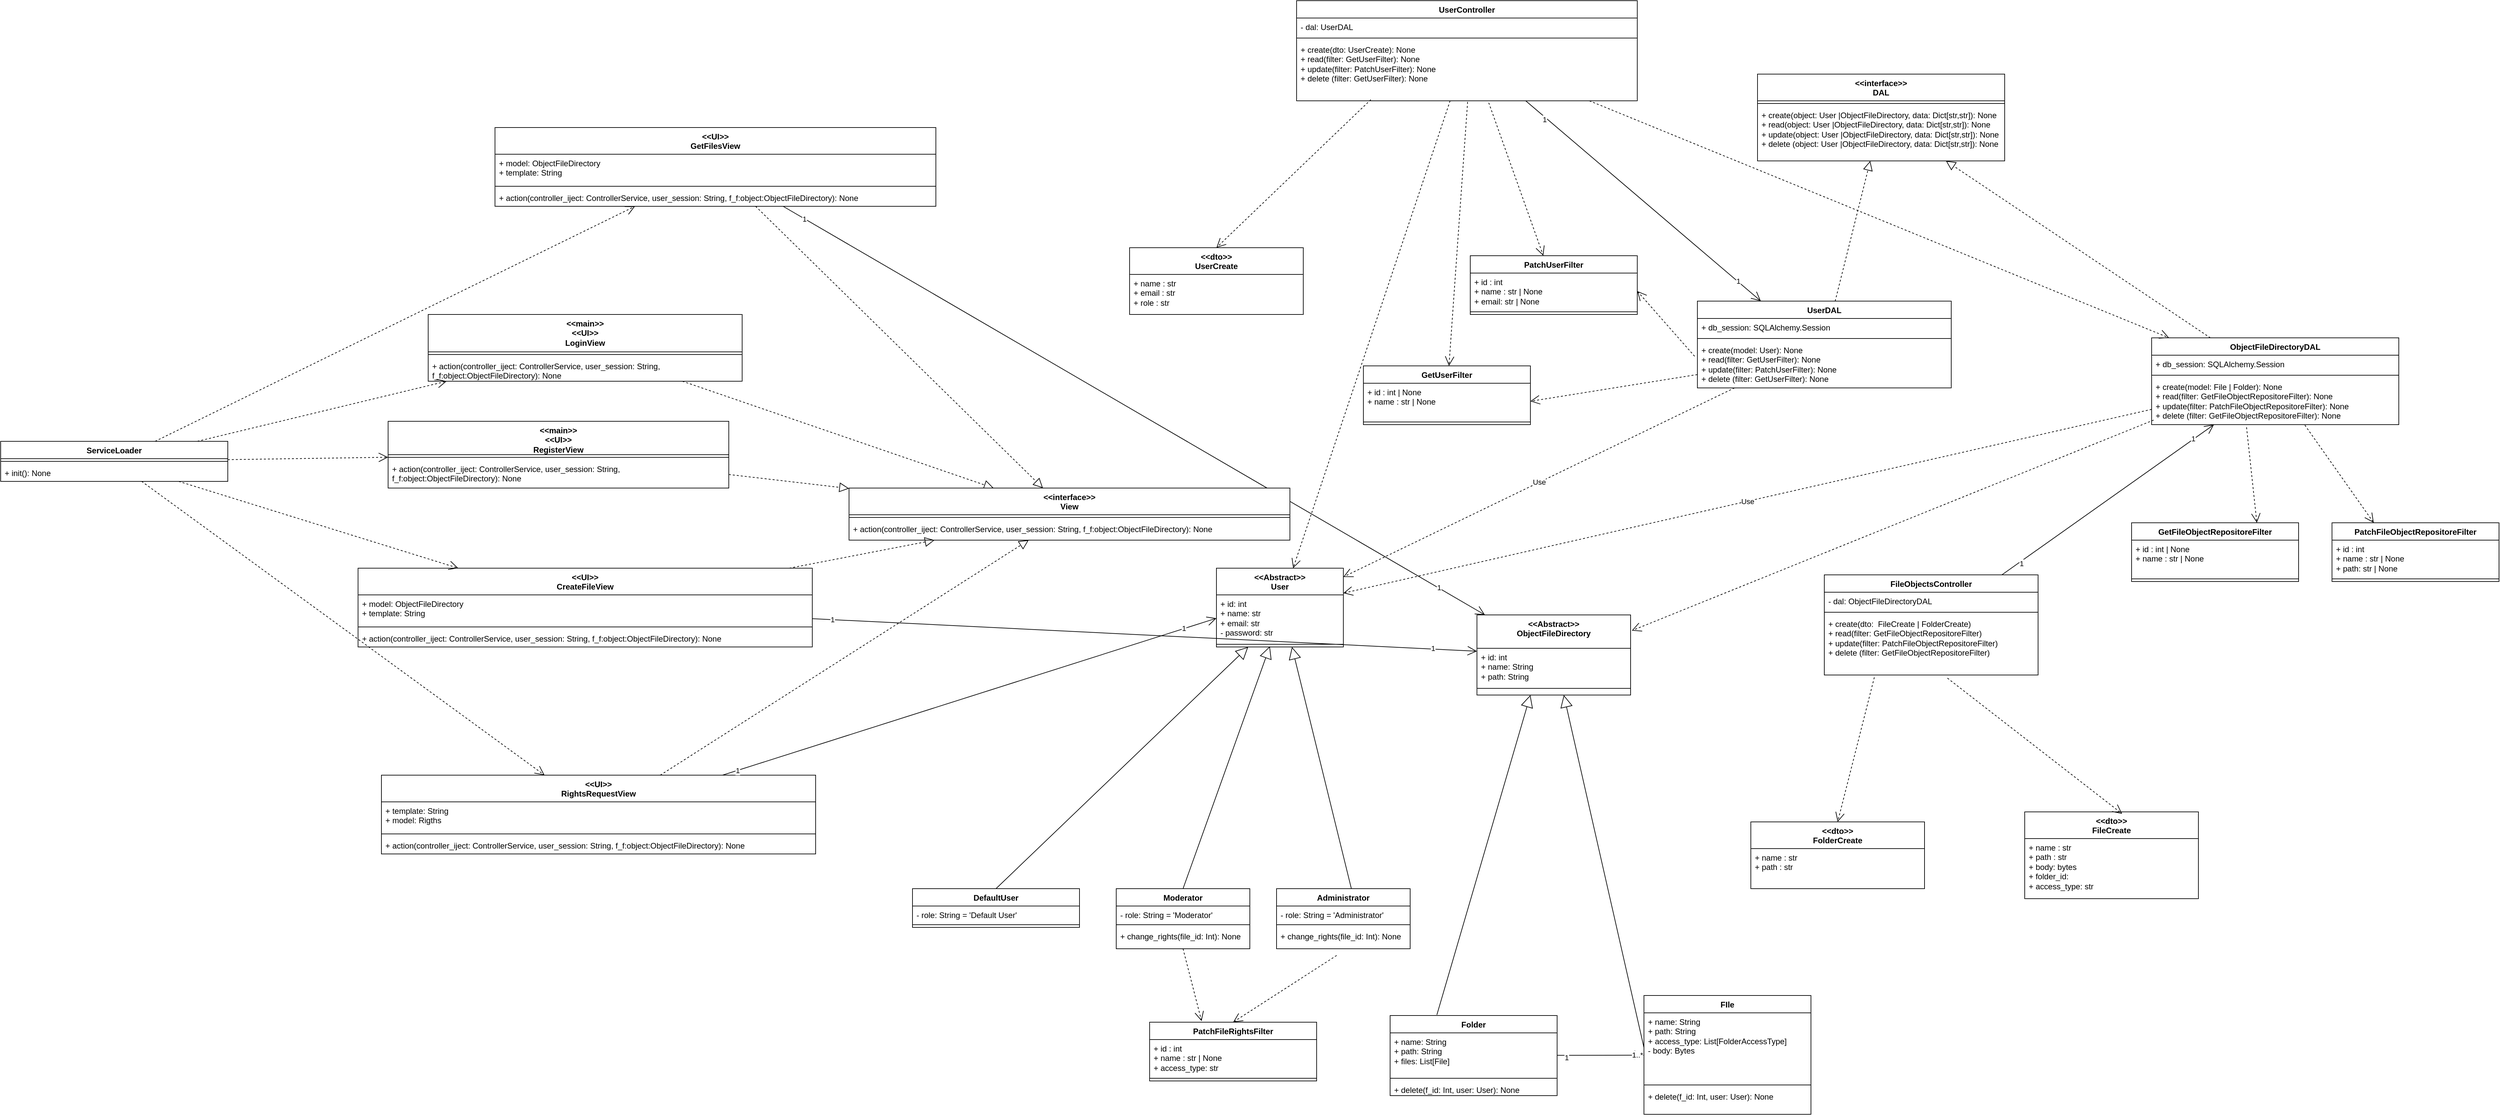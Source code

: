<mxfile version="22.1.11" type="device">
  <diagram id="C5RBs43oDa-KdzZeNtuy" name="Page-1">
    <mxGraphModel dx="6010" dy="3098" grid="1" gridSize="10" guides="1" tooltips="1" connect="1" arrows="1" fold="1" page="0" pageScale="1" pageWidth="827" pageHeight="1169" math="0" shadow="0">
      <root>
        <mxCell id="WIyWlLk6GJQsqaUBKTNV-0" />
        <mxCell id="WIyWlLk6GJQsqaUBKTNV-1" parent="WIyWlLk6GJQsqaUBKTNV-0" />
        <mxCell id="QCKMq63nriDoolszePyY-29" value="Use" style="endArrow=open;endSize=12;dashed=1;html=1;rounded=0;" parent="WIyWlLk6GJQsqaUBKTNV-1" source="QCKMq63nriDoolszePyY-11" target="GHyRVB632pk-IujTCFTO-8" edge="1">
          <mxGeometry width="160" relative="1" as="geometry">
            <mxPoint x="779" y="-450" as="sourcePoint" />
            <mxPoint x="70" y="-124" as="targetPoint" />
          </mxGeometry>
        </mxCell>
        <mxCell id="0BIKZscY-_na4co5bbyC-1" value="DefaultUser" style="swimlane;fontStyle=1;align=center;verticalAlign=top;childLayout=stackLayout;horizontal=1;startSize=26;horizontalStack=0;resizeParent=1;resizeParentMax=0;resizeLast=0;collapsible=1;marginBottom=0;whiteSpace=wrap;html=1;" parent="WIyWlLk6GJQsqaUBKTNV-1" vertex="1">
          <mxGeometry x="-405" y="250" width="250" height="58" as="geometry" />
        </mxCell>
        <mxCell id="0BIKZscY-_na4co5bbyC-2" value="- role: String = &#39;Default User&#39;" style="text;strokeColor=none;fillColor=none;align=left;verticalAlign=top;spacingLeft=4;spacingRight=4;overflow=hidden;rotatable=0;points=[[0,0.5],[1,0.5]];portConstraint=eastwest;whiteSpace=wrap;html=1;" parent="0BIKZscY-_na4co5bbyC-1" vertex="1">
          <mxGeometry y="26" width="250" height="24" as="geometry" />
        </mxCell>
        <mxCell id="0BIKZscY-_na4co5bbyC-3" value="" style="line;strokeWidth=1;fillColor=none;align=left;verticalAlign=middle;spacingTop=-1;spacingLeft=3;spacingRight=3;rotatable=0;labelPosition=right;points=[];portConstraint=eastwest;strokeColor=inherit;" parent="0BIKZscY-_na4co5bbyC-1" vertex="1">
          <mxGeometry y="50" width="250" height="8" as="geometry" />
        </mxCell>
        <mxCell id="0BIKZscY-_na4co5bbyC-13" value="Moderator" style="swimlane;fontStyle=1;align=center;verticalAlign=top;childLayout=stackLayout;horizontal=1;startSize=26;horizontalStack=0;resizeParent=1;resizeParentMax=0;resizeLast=0;collapsible=1;marginBottom=0;whiteSpace=wrap;html=1;" parent="WIyWlLk6GJQsqaUBKTNV-1" vertex="1">
          <mxGeometry x="-100" y="250" width="200" height="90" as="geometry" />
        </mxCell>
        <mxCell id="0BIKZscY-_na4co5bbyC-14" value="- role: String = &#39;Moderator&#39;" style="text;strokeColor=none;fillColor=none;align=left;verticalAlign=top;spacingLeft=4;spacingRight=4;overflow=hidden;rotatable=0;points=[[0,0.5],[1,0.5]];portConstraint=eastwest;whiteSpace=wrap;html=1;" parent="0BIKZscY-_na4co5bbyC-13" vertex="1">
          <mxGeometry y="26" width="200" height="24" as="geometry" />
        </mxCell>
        <mxCell id="0BIKZscY-_na4co5bbyC-15" value="" style="line;strokeWidth=1;fillColor=none;align=left;verticalAlign=middle;spacingTop=-1;spacingLeft=3;spacingRight=3;rotatable=0;labelPosition=right;points=[];portConstraint=eastwest;strokeColor=inherit;" parent="0BIKZscY-_na4co5bbyC-13" vertex="1">
          <mxGeometry y="50" width="200" height="8" as="geometry" />
        </mxCell>
        <mxCell id="0BIKZscY-_na4co5bbyC-16" value="+ change_rights(file_id: Int): None" style="text;strokeColor=none;fillColor=none;align=left;verticalAlign=top;spacingLeft=4;spacingRight=4;overflow=hidden;rotatable=0;points=[[0,0.5],[1,0.5]];portConstraint=eastwest;whiteSpace=wrap;html=1;" parent="0BIKZscY-_na4co5bbyC-13" vertex="1">
          <mxGeometry y="58" width="200" height="32" as="geometry" />
        </mxCell>
        <mxCell id="0BIKZscY-_na4co5bbyC-17" value="Administrator" style="swimlane;fontStyle=1;align=center;verticalAlign=top;childLayout=stackLayout;horizontal=1;startSize=26;horizontalStack=0;resizeParent=1;resizeParentMax=0;resizeLast=0;collapsible=1;marginBottom=0;whiteSpace=wrap;html=1;" parent="WIyWlLk6GJQsqaUBKTNV-1" vertex="1">
          <mxGeometry x="140" y="250" width="200" height="90" as="geometry" />
        </mxCell>
        <mxCell id="0BIKZscY-_na4co5bbyC-18" value="- role: String = &#39;Administrator&#39;" style="text;strokeColor=none;fillColor=none;align=left;verticalAlign=top;spacingLeft=4;spacingRight=4;overflow=hidden;rotatable=0;points=[[0,0.5],[1,0.5]];portConstraint=eastwest;whiteSpace=wrap;html=1;" parent="0BIKZscY-_na4co5bbyC-17" vertex="1">
          <mxGeometry y="26" width="200" height="24" as="geometry" />
        </mxCell>
        <mxCell id="0BIKZscY-_na4co5bbyC-19" value="" style="line;strokeWidth=1;fillColor=none;align=left;verticalAlign=middle;spacingTop=-1;spacingLeft=3;spacingRight=3;rotatable=0;labelPosition=right;points=[];portConstraint=eastwest;strokeColor=inherit;" parent="0BIKZscY-_na4co5bbyC-17" vertex="1">
          <mxGeometry y="50" width="200" height="8" as="geometry" />
        </mxCell>
        <mxCell id="0BIKZscY-_na4co5bbyC-20" value="+ change_rights(file_id: Int): None" style="text;strokeColor=none;fillColor=none;align=left;verticalAlign=top;spacingLeft=4;spacingRight=4;overflow=hidden;rotatable=0;points=[[0,0.5],[1,0.5]];portConstraint=eastwest;whiteSpace=wrap;html=1;" parent="0BIKZscY-_na4co5bbyC-17" vertex="1">
          <mxGeometry y="58" width="200" height="32" as="geometry" />
        </mxCell>
        <mxCell id="0BIKZscY-_na4co5bbyC-33" value="&amp;lt;&amp;lt;Abstract&amp;gt;&amp;gt;&lt;br&gt;ObjectFileDirectory" style="swimlane;fontStyle=1;align=center;verticalAlign=top;childLayout=stackLayout;horizontal=1;startSize=50;horizontalStack=0;resizeParent=1;resizeParentMax=0;resizeLast=0;collapsible=1;marginBottom=0;whiteSpace=wrap;html=1;" parent="WIyWlLk6GJQsqaUBKTNV-1" vertex="1">
          <mxGeometry x="440" y="-160" width="230" height="120" as="geometry" />
        </mxCell>
        <mxCell id="0BIKZscY-_na4co5bbyC-34" value="+ id: int&lt;br&gt;+ name: String&lt;br&gt;+ path: String" style="text;strokeColor=none;fillColor=none;align=left;verticalAlign=top;spacingLeft=4;spacingRight=4;overflow=hidden;rotatable=0;points=[[0,0.5],[1,0.5]];portConstraint=eastwest;whiteSpace=wrap;html=1;" parent="0BIKZscY-_na4co5bbyC-33" vertex="1">
          <mxGeometry y="50" width="230" height="50" as="geometry" />
        </mxCell>
        <mxCell id="0BIKZscY-_na4co5bbyC-35" value="" style="line;strokeWidth=1;fillColor=none;align=left;verticalAlign=middle;spacingTop=-1;spacingLeft=3;spacingRight=3;rotatable=0;labelPosition=right;points=[];portConstraint=eastwest;strokeColor=inherit;" parent="0BIKZscY-_na4co5bbyC-33" vertex="1">
          <mxGeometry y="100" width="230" height="20" as="geometry" />
        </mxCell>
        <mxCell id="0BIKZscY-_na4co5bbyC-41" value="FIle" style="swimlane;fontStyle=1;align=center;verticalAlign=top;childLayout=stackLayout;horizontal=1;startSize=26;horizontalStack=0;resizeParent=1;resizeParentMax=0;resizeLast=0;collapsible=1;marginBottom=0;whiteSpace=wrap;html=1;" parent="WIyWlLk6GJQsqaUBKTNV-1" vertex="1">
          <mxGeometry x="690" y="410" width="250" height="178" as="geometry" />
        </mxCell>
        <mxCell id="0BIKZscY-_na4co5bbyC-42" value="+ name: String&lt;br style=&quot;border-color: var(--border-color);&quot;&gt;+ path: String&lt;br&gt;+ access_type: List[FolderAccessType]&lt;br&gt;- body: Bytes" style="text;strokeColor=none;fillColor=none;align=left;verticalAlign=top;spacingLeft=4;spacingRight=4;overflow=hidden;rotatable=0;points=[[0,0.5],[1,0.5]];portConstraint=eastwest;whiteSpace=wrap;html=1;" parent="0BIKZscY-_na4co5bbyC-41" vertex="1">
          <mxGeometry y="26" width="250" height="104" as="geometry" />
        </mxCell>
        <mxCell id="0BIKZscY-_na4co5bbyC-43" value="" style="line;strokeWidth=1;fillColor=none;align=left;verticalAlign=middle;spacingTop=-1;spacingLeft=3;spacingRight=3;rotatable=0;labelPosition=right;points=[];portConstraint=eastwest;strokeColor=inherit;" parent="0BIKZscY-_na4co5bbyC-41" vertex="1">
          <mxGeometry y="130" width="250" height="8" as="geometry" />
        </mxCell>
        <mxCell id="0BIKZscY-_na4co5bbyC-44" value="+ delete(f_id: Int, user: User): None" style="text;strokeColor=none;fillColor=none;align=left;verticalAlign=top;spacingLeft=4;spacingRight=4;overflow=hidden;rotatable=0;points=[[0,0.5],[1,0.5]];portConstraint=eastwest;whiteSpace=wrap;html=1;" parent="0BIKZscY-_na4co5bbyC-41" vertex="1">
          <mxGeometry y="138" width="250" height="40" as="geometry" />
        </mxCell>
        <mxCell id="0BIKZscY-_na4co5bbyC-45" value="Folder" style="swimlane;fontStyle=1;align=center;verticalAlign=top;childLayout=stackLayout;horizontal=1;startSize=26;horizontalStack=0;resizeParent=1;resizeParentMax=0;resizeLast=0;collapsible=1;marginBottom=0;whiteSpace=wrap;html=1;" parent="WIyWlLk6GJQsqaUBKTNV-1" vertex="1">
          <mxGeometry x="310" y="440" width="250" height="120" as="geometry" />
        </mxCell>
        <mxCell id="0BIKZscY-_na4co5bbyC-46" value="+ name: String&lt;br style=&quot;border-color: var(--border-color);&quot;&gt;+ path: String&lt;br&gt;+ files: List[File]" style="text;strokeColor=none;fillColor=none;align=left;verticalAlign=top;spacingLeft=4;spacingRight=4;overflow=hidden;rotatable=0;points=[[0,0.5],[1,0.5]];portConstraint=eastwest;whiteSpace=wrap;html=1;" parent="0BIKZscY-_na4co5bbyC-45" vertex="1">
          <mxGeometry y="26" width="250" height="64" as="geometry" />
        </mxCell>
        <mxCell id="0BIKZscY-_na4co5bbyC-47" value="" style="line;strokeWidth=1;fillColor=none;align=left;verticalAlign=middle;spacingTop=-1;spacingLeft=3;spacingRight=3;rotatable=0;labelPosition=right;points=[];portConstraint=eastwest;strokeColor=inherit;" parent="0BIKZscY-_na4co5bbyC-45" vertex="1">
          <mxGeometry y="90" width="250" height="8" as="geometry" />
        </mxCell>
        <mxCell id="0BIKZscY-_na4co5bbyC-48" value="+ delete(f_id: Int, user: User): None" style="text;strokeColor=none;fillColor=none;align=left;verticalAlign=top;spacingLeft=4;spacingRight=4;overflow=hidden;rotatable=0;points=[[0,0.5],[1,0.5]];portConstraint=eastwest;whiteSpace=wrap;html=1;" parent="0BIKZscY-_na4co5bbyC-45" vertex="1">
          <mxGeometry y="98" width="250" height="22" as="geometry" />
        </mxCell>
        <mxCell id="GHyRVB632pk-IujTCFTO-8" value="&amp;lt;&amp;lt;Abstract&amp;gt;&amp;gt;&lt;br&gt;User" style="swimlane;fontStyle=1;align=center;verticalAlign=top;childLayout=stackLayout;horizontal=1;startSize=40;horizontalStack=0;resizeParent=1;resizeParentMax=0;resizeLast=0;collapsible=1;marginBottom=0;whiteSpace=wrap;html=1;" parent="WIyWlLk6GJQsqaUBKTNV-1" vertex="1">
          <mxGeometry x="50" y="-230" width="190" height="118" as="geometry" />
        </mxCell>
        <mxCell id="GHyRVB632pk-IujTCFTO-9" value="+ id: int&lt;br&gt;+ name: str&lt;br&gt;+ email: str&lt;br&gt;- password: str" style="text;strokeColor=none;fillColor=none;align=left;verticalAlign=top;spacingLeft=4;spacingRight=4;overflow=hidden;rotatable=0;points=[[0,0.5],[1,0.5]];portConstraint=eastwest;whiteSpace=wrap;html=1;" parent="GHyRVB632pk-IujTCFTO-8" vertex="1">
          <mxGeometry y="40" width="190" height="70" as="geometry" />
        </mxCell>
        <mxCell id="GHyRVB632pk-IujTCFTO-10" value="" style="line;strokeWidth=1;fillColor=none;align=left;verticalAlign=middle;spacingTop=-1;spacingLeft=3;spacingRight=3;rotatable=0;labelPosition=right;points=[];portConstraint=eastwest;strokeColor=inherit;" parent="GHyRVB632pk-IujTCFTO-8" vertex="1">
          <mxGeometry y="110" width="190" height="8" as="geometry" />
        </mxCell>
        <mxCell id="GHyRVB632pk-IujTCFTO-34" value="" style="endArrow=open;endFill=1;endSize=12;html=1;rounded=0;" parent="WIyWlLk6GJQsqaUBKTNV-1" source="0BIKZscY-_na4co5bbyC-45" target="0BIKZscY-_na4co5bbyC-41" edge="1">
          <mxGeometry width="160" relative="1" as="geometry">
            <mxPoint x="542" y="445" as="sourcePoint" />
            <mxPoint x="652" y="26" as="targetPoint" />
          </mxGeometry>
        </mxCell>
        <mxCell id="zGZ5IysMVzBt_zQlDPzs-7" value="1" style="edgeLabel;html=1;align=center;verticalAlign=middle;resizable=0;points=[];" parent="GHyRVB632pk-IujTCFTO-34" vertex="1" connectable="0">
          <mxGeometry x="-0.79" y="-3" relative="1" as="geometry">
            <mxPoint as="offset" />
          </mxGeometry>
        </mxCell>
        <mxCell id="zGZ5IysMVzBt_zQlDPzs-8" value="1..*" style="edgeLabel;html=1;align=center;verticalAlign=middle;resizable=0;points=[];" parent="GHyRVB632pk-IujTCFTO-34" vertex="1" connectable="0">
          <mxGeometry x="0.848" y="1" relative="1" as="geometry">
            <mxPoint as="offset" />
          </mxGeometry>
        </mxCell>
        <mxCell id="zGZ5IysMVzBt_zQlDPzs-32" value="UserController" style="swimlane;fontStyle=1;align=center;verticalAlign=top;childLayout=stackLayout;horizontal=1;startSize=26;horizontalStack=0;resizeParent=1;resizeParentMax=0;resizeLast=0;collapsible=1;marginBottom=0;whiteSpace=wrap;html=1;" parent="WIyWlLk6GJQsqaUBKTNV-1" vertex="1">
          <mxGeometry x="170" y="-1080" width="510" height="150" as="geometry" />
        </mxCell>
        <mxCell id="zGZ5IysMVzBt_zQlDPzs-33" value="- dal: UserDAL" style="text;strokeColor=none;fillColor=none;align=left;verticalAlign=top;spacingLeft=4;spacingRight=4;overflow=hidden;rotatable=0;points=[[0,0.5],[1,0.5]];portConstraint=eastwest;whiteSpace=wrap;html=1;" parent="zGZ5IysMVzBt_zQlDPzs-32" vertex="1">
          <mxGeometry y="26" width="510" height="26" as="geometry" />
        </mxCell>
        <mxCell id="zGZ5IysMVzBt_zQlDPzs-34" value="" style="line;strokeWidth=1;fillColor=none;align=left;verticalAlign=middle;spacingTop=-1;spacingLeft=3;spacingRight=3;rotatable=0;labelPosition=right;points=[];portConstraint=eastwest;strokeColor=inherit;" parent="zGZ5IysMVzBt_zQlDPzs-32" vertex="1">
          <mxGeometry y="52" width="510" height="8" as="geometry" />
        </mxCell>
        <mxCell id="zGZ5IysMVzBt_zQlDPzs-35" value="+ create(dto: UserCreate): None&lt;br style=&quot;border-color: var(--border-color);&quot;&gt;+ read(filter: GetUserFilter): None&lt;br style=&quot;border-color: var(--border-color);&quot;&gt;+ update(filter: PatchUserFilter): None&lt;br style=&quot;border-color: var(--border-color);&quot;&gt;+ delete (filter: GetUserFilter): None" style="text;strokeColor=none;fillColor=none;align=left;verticalAlign=top;spacingLeft=4;spacingRight=4;overflow=hidden;rotatable=0;points=[[0,0.5],[1,0.5]];portConstraint=eastwest;whiteSpace=wrap;html=1;" parent="zGZ5IysMVzBt_zQlDPzs-32" vertex="1">
          <mxGeometry y="60" width="510" height="90" as="geometry" />
        </mxCell>
        <mxCell id="zGZ5IysMVzBt_zQlDPzs-47" value="" style="endArrow=open;endSize=12;dashed=1;html=1;rounded=0;" parent="WIyWlLk6GJQsqaUBKTNV-1" source="zGZ5IysMVzBt_zQlDPzs-32" target="GHyRVB632pk-IujTCFTO-8" edge="1">
          <mxGeometry width="160" relative="1" as="geometry">
            <mxPoint x="51" y="-262" as="sourcePoint" />
            <mxPoint x="560" y="-95" as="targetPoint" />
          </mxGeometry>
        </mxCell>
        <mxCell id="QCKMq63nriDoolszePyY-3" value="&amp;lt;&amp;lt;interface&amp;gt;&amp;gt;&lt;br&gt;DAL" style="swimlane;fontStyle=1;align=center;verticalAlign=top;childLayout=stackLayout;horizontal=1;startSize=40;horizontalStack=0;resizeParent=1;resizeParentMax=0;resizeLast=0;collapsible=1;marginBottom=0;whiteSpace=wrap;html=1;" parent="WIyWlLk6GJQsqaUBKTNV-1" vertex="1">
          <mxGeometry x="860" y="-970" width="370" height="130" as="geometry" />
        </mxCell>
        <mxCell id="QCKMq63nriDoolszePyY-5" value="" style="line;strokeWidth=1;fillColor=none;align=left;verticalAlign=middle;spacingTop=-1;spacingLeft=3;spacingRight=3;rotatable=0;labelPosition=right;points=[];portConstraint=eastwest;strokeColor=inherit;" parent="QCKMq63nriDoolszePyY-3" vertex="1">
          <mxGeometry y="40" width="370" height="8" as="geometry" />
        </mxCell>
        <mxCell id="QCKMq63nriDoolszePyY-6" value="+ create(object: User |ObjectFileDirectory, data: Dict[str,str]): None&lt;br style=&quot;border-color: var(--border-color);&quot;&gt;+ read(object: User |ObjectFileDirectory, data: Dict[str,str]): None&lt;br style=&quot;border-color: var(--border-color);&quot;&gt;+ update(object: User |ObjectFileDirectory, data: Dict[str,str]): None&lt;br style=&quot;border-color: var(--border-color);&quot;&gt;+ delete (object: User |ObjectFileDirectory, data: Dict[str,str]): None" style="text;strokeColor=none;fillColor=none;align=left;verticalAlign=top;spacingLeft=4;spacingRight=4;overflow=hidden;rotatable=0;points=[[0,0.5],[1,0.5]];portConstraint=eastwest;whiteSpace=wrap;html=1;" parent="QCKMq63nriDoolszePyY-3" vertex="1">
          <mxGeometry y="48" width="370" height="82" as="geometry" />
        </mxCell>
        <mxCell id="QCKMq63nriDoolszePyY-7" value="UserDAL" style="swimlane;fontStyle=1;align=center;verticalAlign=top;childLayout=stackLayout;horizontal=1;startSize=26;horizontalStack=0;resizeParent=1;resizeParentMax=0;resizeLast=0;collapsible=1;marginBottom=0;whiteSpace=wrap;html=1;" parent="WIyWlLk6GJQsqaUBKTNV-1" vertex="1">
          <mxGeometry x="770" y="-630" width="380" height="130" as="geometry" />
        </mxCell>
        <mxCell id="QCKMq63nriDoolszePyY-8" value="+ db_session: SQLAlchemy.Session&amp;nbsp;" style="text;strokeColor=none;fillColor=none;align=left;verticalAlign=top;spacingLeft=4;spacingRight=4;overflow=hidden;rotatable=0;points=[[0,0.5],[1,0.5]];portConstraint=eastwest;whiteSpace=wrap;html=1;" parent="QCKMq63nriDoolszePyY-7" vertex="1">
          <mxGeometry y="26" width="380" height="26" as="geometry" />
        </mxCell>
        <mxCell id="QCKMq63nriDoolszePyY-9" value="" style="line;strokeWidth=1;fillColor=none;align=left;verticalAlign=middle;spacingTop=-1;spacingLeft=3;spacingRight=3;rotatable=0;labelPosition=right;points=[];portConstraint=eastwest;strokeColor=inherit;" parent="QCKMq63nriDoolszePyY-7" vertex="1">
          <mxGeometry y="52" width="380" height="8" as="geometry" />
        </mxCell>
        <mxCell id="QCKMq63nriDoolszePyY-10" value="+ create(model: User): None&lt;br style=&quot;border-color: var(--border-color);&quot;&gt;+ read(filter: GetUserFilter): None&lt;br style=&quot;border-color: var(--border-color);&quot;&gt;+ update(filter: PatchUserFilter): None&lt;br style=&quot;border-color: var(--border-color);&quot;&gt;+ delete (filter: GetUserFilter): None" style="text;strokeColor=none;fillColor=none;align=left;verticalAlign=top;spacingLeft=4;spacingRight=4;overflow=hidden;rotatable=0;points=[[0,0.5],[1,0.5]];portConstraint=eastwest;whiteSpace=wrap;html=1;" parent="QCKMq63nriDoolszePyY-7" vertex="1">
          <mxGeometry y="60" width="380" height="70" as="geometry" />
        </mxCell>
        <mxCell id="QCKMq63nriDoolszePyY-11" value="ObjectFileDirectoryDAL" style="swimlane;fontStyle=1;align=center;verticalAlign=top;childLayout=stackLayout;horizontal=1;startSize=26;horizontalStack=0;resizeParent=1;resizeParentMax=0;resizeLast=0;collapsible=1;marginBottom=0;whiteSpace=wrap;html=1;" parent="WIyWlLk6GJQsqaUBKTNV-1" vertex="1">
          <mxGeometry x="1450" y="-575" width="370" height="130" as="geometry" />
        </mxCell>
        <mxCell id="QCKMq63nriDoolszePyY-12" value="+ db_session: SQLAlchemy.Session&amp;nbsp;" style="text;strokeColor=none;fillColor=none;align=left;verticalAlign=top;spacingLeft=4;spacingRight=4;overflow=hidden;rotatable=0;points=[[0,0.5],[1,0.5]];portConstraint=eastwest;whiteSpace=wrap;html=1;" parent="QCKMq63nriDoolszePyY-11" vertex="1">
          <mxGeometry y="26" width="370" height="26" as="geometry" />
        </mxCell>
        <mxCell id="QCKMq63nriDoolszePyY-13" value="" style="line;strokeWidth=1;fillColor=none;align=left;verticalAlign=middle;spacingTop=-1;spacingLeft=3;spacingRight=3;rotatable=0;labelPosition=right;points=[];portConstraint=eastwest;strokeColor=inherit;" parent="QCKMq63nriDoolszePyY-11" vertex="1">
          <mxGeometry y="52" width="370" height="8" as="geometry" />
        </mxCell>
        <mxCell id="QCKMq63nriDoolszePyY-14" value="+ create(model: File | Folder): None&lt;br style=&quot;border-color: var(--border-color);&quot;&gt;+ read(filter: GetFileObjectRepositoreFilter): None&lt;br style=&quot;border-color: var(--border-color);&quot;&gt;+ update(filter: PatchFileObjectRepositoreFilter): None&lt;br style=&quot;border-color: var(--border-color);&quot;&gt;+ delete (filter: GetFileObjectRepositoreFilter): None" style="text;strokeColor=none;fillColor=none;align=left;verticalAlign=top;spacingLeft=4;spacingRight=4;overflow=hidden;rotatable=0;points=[[0,0.5],[1,0.5]];portConstraint=eastwest;whiteSpace=wrap;html=1;" parent="QCKMq63nriDoolszePyY-11" vertex="1">
          <mxGeometry y="60" width="370" height="70" as="geometry" />
        </mxCell>
        <mxCell id="QCKMq63nriDoolszePyY-15" value="" style="endArrow=block;dashed=1;endFill=0;endSize=12;html=1;rounded=0;" parent="WIyWlLk6GJQsqaUBKTNV-1" source="QCKMq63nriDoolszePyY-7" target="QCKMq63nriDoolszePyY-3" edge="1">
          <mxGeometry width="160" relative="1" as="geometry">
            <mxPoint x="770" y="-510" as="sourcePoint" />
            <mxPoint x="930" y="-510" as="targetPoint" />
          </mxGeometry>
        </mxCell>
        <mxCell id="QCKMq63nriDoolszePyY-16" value="" style="endArrow=block;dashed=1;endFill=0;endSize=12;html=1;rounded=0;" parent="WIyWlLk6GJQsqaUBKTNV-1" source="QCKMq63nriDoolszePyY-11" target="QCKMq63nriDoolszePyY-3" edge="1">
          <mxGeometry width="160" relative="1" as="geometry">
            <mxPoint x="898" y="-680" as="sourcePoint" />
            <mxPoint x="1007" y="-830" as="targetPoint" />
          </mxGeometry>
        </mxCell>
        <mxCell id="QCKMq63nriDoolszePyY-17" value="" style="endArrow=open;endFill=1;endSize=12;html=1;rounded=0;entryX=0.25;entryY=0;entryDx=0;entryDy=0;" parent="WIyWlLk6GJQsqaUBKTNV-1" source="zGZ5IysMVzBt_zQlDPzs-32" target="QCKMq63nriDoolszePyY-7" edge="1">
          <mxGeometry width="160" relative="1" as="geometry">
            <mxPoint x="70" y="-29" as="sourcePoint" />
            <mxPoint x="603" y="260" as="targetPoint" />
          </mxGeometry>
        </mxCell>
        <mxCell id="QCKMq63nriDoolszePyY-18" value="1" style="edgeLabel;html=1;align=center;verticalAlign=middle;resizable=0;points=[];" parent="QCKMq63nriDoolszePyY-17" vertex="1" connectable="0">
          <mxGeometry x="-0.829" y="-3" relative="1" as="geometry">
            <mxPoint as="offset" />
          </mxGeometry>
        </mxCell>
        <mxCell id="QCKMq63nriDoolszePyY-19" value="1" style="edgeLabel;html=1;align=center;verticalAlign=middle;resizable=0;points=[];" parent="QCKMq63nriDoolszePyY-17" vertex="1" connectable="0">
          <mxGeometry x="0.803" y="1" relative="1" as="geometry">
            <mxPoint as="offset" />
          </mxGeometry>
        </mxCell>
        <mxCell id="QCKMq63nriDoolszePyY-24" value="" style="endArrow=open;endFill=1;endSize=12;html=1;rounded=0;" parent="WIyWlLk6GJQsqaUBKTNV-1" source="QCKMq63nriDoolszePyY-20" target="QCKMq63nriDoolszePyY-11" edge="1">
          <mxGeometry width="160" relative="1" as="geometry">
            <mxPoint x="497" y="-401" as="sourcePoint" />
            <mxPoint x="743" y="-550" as="targetPoint" />
          </mxGeometry>
        </mxCell>
        <mxCell id="QCKMq63nriDoolszePyY-25" value="1" style="edgeLabel;html=1;align=center;verticalAlign=middle;resizable=0;points=[];" parent="QCKMq63nriDoolszePyY-24" vertex="1" connectable="0">
          <mxGeometry x="-0.829" y="-3" relative="1" as="geometry">
            <mxPoint as="offset" />
          </mxGeometry>
        </mxCell>
        <mxCell id="QCKMq63nriDoolszePyY-26" value="1" style="edgeLabel;html=1;align=center;verticalAlign=middle;resizable=0;points=[];" parent="QCKMq63nriDoolszePyY-24" vertex="1" connectable="0">
          <mxGeometry x="0.803" y="1" relative="1" as="geometry">
            <mxPoint as="offset" />
          </mxGeometry>
        </mxCell>
        <mxCell id="QCKMq63nriDoolszePyY-28" value="Use" style="endArrow=open;endSize=12;dashed=1;html=1;rounded=0;" parent="WIyWlLk6GJQsqaUBKTNV-1" source="QCKMq63nriDoolszePyY-7" target="GHyRVB632pk-IujTCFTO-8" edge="1">
          <mxGeometry width="160" relative="1" as="geometry">
            <mxPoint x="49" y="-440" as="sourcePoint" />
            <mxPoint x="308" y="-526" as="targetPoint" />
          </mxGeometry>
        </mxCell>
        <mxCell id="QCKMq63nriDoolszePyY-20" value="FileObjectsController" style="swimlane;fontStyle=1;align=center;verticalAlign=top;childLayout=stackLayout;horizontal=1;startSize=26;horizontalStack=0;resizeParent=1;resizeParentMax=0;resizeLast=0;collapsible=1;marginBottom=0;whiteSpace=wrap;html=1;" parent="WIyWlLk6GJQsqaUBKTNV-1" vertex="1">
          <mxGeometry x="960" y="-220" width="320" height="150" as="geometry" />
        </mxCell>
        <mxCell id="QCKMq63nriDoolszePyY-21" value="- dal:&amp;nbsp;ObjectFileDirectoryDAL" style="text;strokeColor=none;fillColor=none;align=left;verticalAlign=top;spacingLeft=4;spacingRight=4;overflow=hidden;rotatable=0;points=[[0,0.5],[1,0.5]];portConstraint=eastwest;whiteSpace=wrap;html=1;" parent="QCKMq63nriDoolszePyY-20" vertex="1">
          <mxGeometry y="26" width="320" height="26" as="geometry" />
        </mxCell>
        <mxCell id="QCKMq63nriDoolszePyY-22" value="" style="line;strokeWidth=1;fillColor=none;align=left;verticalAlign=middle;spacingTop=-1;spacingLeft=3;spacingRight=3;rotatable=0;labelPosition=right;points=[];portConstraint=eastwest;strokeColor=inherit;" parent="QCKMq63nriDoolszePyY-20" vertex="1">
          <mxGeometry y="52" width="320" height="8" as="geometry" />
        </mxCell>
        <mxCell id="QCKMq63nriDoolszePyY-23" value="+ create(dto:&amp;nbsp; FileCreate | FolderCreate)&lt;br style=&quot;border-color: var(--border-color);&quot;&gt;+ read(filter: GetFileObjectRepositoreFilter)&lt;br style=&quot;border-color: var(--border-color);&quot;&gt;+ update(filter: PatchFileObjectRepositoreFilter)&lt;br style=&quot;border-color: var(--border-color);&quot;&gt;+ delete (filter: GetFileObjectRepositoreFilter)" style="text;strokeColor=none;fillColor=none;align=left;verticalAlign=top;spacingLeft=4;spacingRight=4;overflow=hidden;rotatable=0;points=[[0,0.5],[1,0.5]];portConstraint=eastwest;whiteSpace=wrap;html=1;" parent="QCKMq63nriDoolszePyY-20" vertex="1">
          <mxGeometry y="60" width="320" height="90" as="geometry" />
        </mxCell>
        <mxCell id="QCKMq63nriDoolszePyY-34" value="&amp;lt;&amp;lt;main&amp;gt;&amp;gt;&lt;br&gt;&amp;lt;&amp;lt;UI&amp;gt;&amp;gt;&lt;br&gt;LoginView" style="swimlane;fontStyle=1;align=center;verticalAlign=top;childLayout=stackLayout;horizontal=1;startSize=56;horizontalStack=0;resizeParent=1;resizeParentMax=0;resizeLast=0;collapsible=1;marginBottom=0;whiteSpace=wrap;html=1;" parent="WIyWlLk6GJQsqaUBKTNV-1" vertex="1">
          <mxGeometry x="-1130" y="-610" width="470" height="100" as="geometry" />
        </mxCell>
        <mxCell id="QCKMq63nriDoolszePyY-36" value="" style="line;strokeWidth=1;fillColor=none;align=left;verticalAlign=middle;spacingTop=-1;spacingLeft=3;spacingRight=3;rotatable=0;labelPosition=right;points=[];portConstraint=eastwest;strokeColor=inherit;" parent="QCKMq63nriDoolszePyY-34" vertex="1">
          <mxGeometry y="56" width="470" height="8" as="geometry" />
        </mxCell>
        <mxCell id="QCKMq63nriDoolszePyY-37" value="+ action(controller_iject: ControllerService, user_session: String, f_f:object:ObjectFileDirectory): None" style="text;strokeColor=none;fillColor=none;align=left;verticalAlign=top;spacingLeft=4;spacingRight=4;overflow=hidden;rotatable=0;points=[[0,0.5],[1,0.5]];portConstraint=eastwest;whiteSpace=wrap;html=1;" parent="QCKMq63nriDoolszePyY-34" vertex="1">
          <mxGeometry y="64" width="470" height="36" as="geometry" />
        </mxCell>
        <mxCell id="QLrlMrmF7mhXjP5vx9qJ-6" value="&amp;lt;&amp;lt;UI&amp;gt;&amp;gt;&lt;br&gt;CreateFileView" style="swimlane;fontStyle=1;align=center;verticalAlign=top;childLayout=stackLayout;horizontal=1;startSize=40;horizontalStack=0;resizeParent=1;resizeParentMax=0;resizeLast=0;collapsible=1;marginBottom=0;whiteSpace=wrap;html=1;" parent="WIyWlLk6GJQsqaUBKTNV-1" vertex="1">
          <mxGeometry x="-1235" y="-230" width="680" height="118" as="geometry" />
        </mxCell>
        <mxCell id="QLrlMrmF7mhXjP5vx9qJ-7" value="+ model: ObjectFileDirectory&lt;br&gt;+ template: String" style="text;strokeColor=none;fillColor=none;align=left;verticalAlign=top;spacingLeft=4;spacingRight=4;overflow=hidden;rotatable=0;points=[[0,0.5],[1,0.5]];portConstraint=eastwest;whiteSpace=wrap;html=1;" parent="QLrlMrmF7mhXjP5vx9qJ-6" vertex="1">
          <mxGeometry y="40" width="680" height="44" as="geometry" />
        </mxCell>
        <mxCell id="QLrlMrmF7mhXjP5vx9qJ-8" value="" style="line;strokeWidth=1;fillColor=none;align=left;verticalAlign=middle;spacingTop=-1;spacingLeft=3;spacingRight=3;rotatable=0;labelPosition=right;points=[];portConstraint=eastwest;strokeColor=inherit;" parent="QLrlMrmF7mhXjP5vx9qJ-6" vertex="1">
          <mxGeometry y="84" width="680" height="8" as="geometry" />
        </mxCell>
        <mxCell id="QLrlMrmF7mhXjP5vx9qJ-9" value="+ action(controller_iject: ControllerService, user_session: String, f_f:object:ObjectFileDirectory): None" style="text;strokeColor=none;fillColor=none;align=left;verticalAlign=top;spacingLeft=4;spacingRight=4;overflow=hidden;rotatable=0;points=[[0,0.5],[1,0.5]];portConstraint=eastwest;whiteSpace=wrap;html=1;" parent="QLrlMrmF7mhXjP5vx9qJ-6" vertex="1">
          <mxGeometry y="92" width="680" height="26" as="geometry" />
        </mxCell>
        <mxCell id="QLrlMrmF7mhXjP5vx9qJ-10" value="&amp;lt;&amp;lt;UI&amp;gt;&amp;gt;&lt;br&gt;RightsRequestView" style="swimlane;fontStyle=1;align=center;verticalAlign=top;childLayout=stackLayout;horizontal=1;startSize=40;horizontalStack=0;resizeParent=1;resizeParentMax=0;resizeLast=0;collapsible=1;marginBottom=0;whiteSpace=wrap;html=1;" parent="WIyWlLk6GJQsqaUBKTNV-1" vertex="1">
          <mxGeometry x="-1200" y="80" width="650" height="118" as="geometry" />
        </mxCell>
        <mxCell id="QLrlMrmF7mhXjP5vx9qJ-11" value="+ template: String&lt;br&gt;+ model: Rigths" style="text;strokeColor=none;fillColor=none;align=left;verticalAlign=top;spacingLeft=4;spacingRight=4;overflow=hidden;rotatable=0;points=[[0,0.5],[1,0.5]];portConstraint=eastwest;whiteSpace=wrap;html=1;" parent="QLrlMrmF7mhXjP5vx9qJ-10" vertex="1">
          <mxGeometry y="40" width="650" height="44" as="geometry" />
        </mxCell>
        <mxCell id="QLrlMrmF7mhXjP5vx9qJ-12" value="" style="line;strokeWidth=1;fillColor=none;align=left;verticalAlign=middle;spacingTop=-1;spacingLeft=3;spacingRight=3;rotatable=0;labelPosition=right;points=[];portConstraint=eastwest;strokeColor=inherit;" parent="QLrlMrmF7mhXjP5vx9qJ-10" vertex="1">
          <mxGeometry y="84" width="650" height="8" as="geometry" />
        </mxCell>
        <mxCell id="QLrlMrmF7mhXjP5vx9qJ-13" value="+ action(controller_iject: ControllerService, user_session: String, f_f:object:ObjectFileDirectory): None" style="text;strokeColor=none;fillColor=none;align=left;verticalAlign=top;spacingLeft=4;spacingRight=4;overflow=hidden;rotatable=0;points=[[0,0.5],[1,0.5]];portConstraint=eastwest;whiteSpace=wrap;html=1;" parent="QLrlMrmF7mhXjP5vx9qJ-10" vertex="1">
          <mxGeometry y="92" width="650" height="26" as="geometry" />
        </mxCell>
        <mxCell id="QLrlMrmF7mhXjP5vx9qJ-18" value="&amp;lt;&amp;lt;UI&amp;gt;&amp;gt;&lt;br&gt;GetFilesView" style="swimlane;fontStyle=1;align=center;verticalAlign=top;childLayout=stackLayout;horizontal=1;startSize=40;horizontalStack=0;resizeParent=1;resizeParentMax=0;resizeLast=0;collapsible=1;marginBottom=0;whiteSpace=wrap;html=1;" parent="WIyWlLk6GJQsqaUBKTNV-1" vertex="1">
          <mxGeometry x="-1030" y="-890" width="660" height="118" as="geometry" />
        </mxCell>
        <mxCell id="QLrlMrmF7mhXjP5vx9qJ-19" value="+ model:&amp;nbsp;ObjectFileDirectory&lt;br style=&quot;border-color: var(--border-color);&quot;&gt;+ template: String" style="text;strokeColor=none;fillColor=none;align=left;verticalAlign=top;spacingLeft=4;spacingRight=4;overflow=hidden;rotatable=0;points=[[0,0.5],[1,0.5]];portConstraint=eastwest;whiteSpace=wrap;html=1;" parent="QLrlMrmF7mhXjP5vx9qJ-18" vertex="1">
          <mxGeometry y="40" width="660" height="44" as="geometry" />
        </mxCell>
        <mxCell id="QLrlMrmF7mhXjP5vx9qJ-20" value="" style="line;strokeWidth=1;fillColor=none;align=left;verticalAlign=middle;spacingTop=-1;spacingLeft=3;spacingRight=3;rotatable=0;labelPosition=right;points=[];portConstraint=eastwest;strokeColor=inherit;" parent="QLrlMrmF7mhXjP5vx9qJ-18" vertex="1">
          <mxGeometry y="84" width="660" height="8" as="geometry" />
        </mxCell>
        <mxCell id="QLrlMrmF7mhXjP5vx9qJ-21" value="+ action(controller_iject: ControllerService, user_session: String, f_f:object:ObjectFileDirectory): None" style="text;strokeColor=none;fillColor=none;align=left;verticalAlign=top;spacingLeft=4;spacingRight=4;overflow=hidden;rotatable=0;points=[[0,0.5],[1,0.5]];portConstraint=eastwest;whiteSpace=wrap;html=1;" parent="QLrlMrmF7mhXjP5vx9qJ-18" vertex="1">
          <mxGeometry y="92" width="660" height="26" as="geometry" />
        </mxCell>
        <mxCell id="QLrlMrmF7mhXjP5vx9qJ-22" value="&amp;lt;&amp;lt;main&amp;gt;&amp;gt;&lt;br&gt;&amp;lt;&amp;lt;UI&amp;gt;&amp;gt;&lt;br&gt;RegisterView" style="swimlane;fontStyle=1;align=center;verticalAlign=top;childLayout=stackLayout;horizontal=1;startSize=50;horizontalStack=0;resizeParent=1;resizeParentMax=0;resizeLast=0;collapsible=1;marginBottom=0;whiteSpace=wrap;html=1;" parent="WIyWlLk6GJQsqaUBKTNV-1" vertex="1">
          <mxGeometry x="-1190" y="-450" width="510" height="100" as="geometry" />
        </mxCell>
        <mxCell id="QLrlMrmF7mhXjP5vx9qJ-24" value="" style="line;strokeWidth=1;fillColor=none;align=left;verticalAlign=middle;spacingTop=-1;spacingLeft=3;spacingRight=3;rotatable=0;labelPosition=right;points=[];portConstraint=eastwest;strokeColor=inherit;" parent="QLrlMrmF7mhXjP5vx9qJ-22" vertex="1">
          <mxGeometry y="50" width="510" height="8" as="geometry" />
        </mxCell>
        <mxCell id="QLrlMrmF7mhXjP5vx9qJ-25" value="+ action(controller_iject: ControllerService, user_session: String, f_f:object:ObjectFileDirectory): None" style="text;strokeColor=none;fillColor=none;align=left;verticalAlign=top;spacingLeft=4;spacingRight=4;overflow=hidden;rotatable=0;points=[[0,0.5],[1,0.5]];portConstraint=eastwest;whiteSpace=wrap;html=1;" parent="QLrlMrmF7mhXjP5vx9qJ-22" vertex="1">
          <mxGeometry y="58" width="510" height="42" as="geometry" />
        </mxCell>
        <mxCell id="QLrlMrmF7mhXjP5vx9qJ-27" value="" style="endArrow=block;dashed=1;endFill=0;endSize=12;html=1;rounded=0;" parent="WIyWlLk6GJQsqaUBKTNV-1" source="QLrlMrmF7mhXjP5vx9qJ-6" target="zGZ5IysMVzBt_zQlDPzs-28" edge="1">
          <mxGeometry width="160" relative="1" as="geometry">
            <mxPoint x="-202" y="270" as="sourcePoint" />
            <mxPoint x="122" y="-40" as="targetPoint" />
          </mxGeometry>
        </mxCell>
        <mxCell id="QLrlMrmF7mhXjP5vx9qJ-29" value="" style="endArrow=block;dashed=1;endFill=0;endSize=12;html=1;rounded=0;" parent="WIyWlLk6GJQsqaUBKTNV-1" source="QLrlMrmF7mhXjP5vx9qJ-22" target="zGZ5IysMVzBt_zQlDPzs-28" edge="1">
          <mxGeometry width="160" relative="1" as="geometry">
            <mxPoint x="-625" y="-223" as="sourcePoint" />
            <mxPoint x="-402" y="-262" as="targetPoint" />
          </mxGeometry>
        </mxCell>
        <mxCell id="QLrlMrmF7mhXjP5vx9qJ-30" value="" style="endArrow=block;dashed=1;endFill=0;endSize=12;html=1;rounded=0;" parent="WIyWlLk6GJQsqaUBKTNV-1" source="QCKMq63nriDoolszePyY-34" target="zGZ5IysMVzBt_zQlDPzs-28" edge="1">
          <mxGeometry width="160" relative="1" as="geometry">
            <mxPoint x="-615" y="-213" as="sourcePoint" />
            <mxPoint x="-392" y="-252" as="targetPoint" />
          </mxGeometry>
        </mxCell>
        <mxCell id="QLrlMrmF7mhXjP5vx9qJ-31" value="" style="endArrow=block;dashed=1;endFill=0;endSize=12;html=1;rounded=0;" parent="WIyWlLk6GJQsqaUBKTNV-1" source="QLrlMrmF7mhXjP5vx9qJ-18" target="zGZ5IysMVzBt_zQlDPzs-28" edge="1">
          <mxGeometry width="160" relative="1" as="geometry">
            <mxPoint x="-605" y="-203" as="sourcePoint" />
            <mxPoint x="-382" y="-242" as="targetPoint" />
          </mxGeometry>
        </mxCell>
        <mxCell id="QLrlMrmF7mhXjP5vx9qJ-32" value="" style="endArrow=block;dashed=1;endFill=0;endSize=12;html=1;rounded=0;" parent="WIyWlLk6GJQsqaUBKTNV-1" source="QLrlMrmF7mhXjP5vx9qJ-10" target="zGZ5IysMVzBt_zQlDPzs-28" edge="1">
          <mxGeometry width="160" relative="1" as="geometry">
            <mxPoint x="-685" y="-634" as="sourcePoint" />
            <mxPoint x="-239" y="-340" as="targetPoint" />
          </mxGeometry>
        </mxCell>
        <mxCell id="QLrlMrmF7mhXjP5vx9qJ-33" value="" style="endArrow=open;endFill=1;endSize=12;html=1;rounded=0;entryX=0;entryY=0.5;entryDx=0;entryDy=0;" parent="WIyWlLk6GJQsqaUBKTNV-1" source="QLrlMrmF7mhXjP5vx9qJ-10" target="GHyRVB632pk-IujTCFTO-9" edge="1">
          <mxGeometry width="160" relative="1" as="geometry">
            <mxPoint x="-250" y="410" as="sourcePoint" />
            <mxPoint x="530" y="514.213" as="targetPoint" />
          </mxGeometry>
        </mxCell>
        <mxCell id="QLrlMrmF7mhXjP5vx9qJ-34" value="1" style="edgeLabel;html=1;align=center;verticalAlign=middle;resizable=0;points=[];" parent="QLrlMrmF7mhXjP5vx9qJ-33" vertex="1" connectable="0">
          <mxGeometry x="-0.94" relative="1" as="geometry">
            <mxPoint as="offset" />
          </mxGeometry>
        </mxCell>
        <mxCell id="QLrlMrmF7mhXjP5vx9qJ-35" value="1" style="edgeLabel;html=1;align=center;verticalAlign=middle;resizable=0;points=[];" parent="QLrlMrmF7mhXjP5vx9qJ-33" vertex="1" connectable="0">
          <mxGeometry x="0.867" y="1" relative="1" as="geometry">
            <mxPoint as="offset" />
          </mxGeometry>
        </mxCell>
        <mxCell id="QLrlMrmF7mhXjP5vx9qJ-36" value="" style="endArrow=open;endFill=1;endSize=12;html=1;rounded=0;" parent="WIyWlLk6GJQsqaUBKTNV-1" source="QLrlMrmF7mhXjP5vx9qJ-6" target="0BIKZscY-_na4co5bbyC-33" edge="1">
          <mxGeometry width="160" relative="1" as="geometry">
            <mxPoint x="-350" y="223" as="sourcePoint" />
            <mxPoint x="550" y="288" as="targetPoint" />
          </mxGeometry>
        </mxCell>
        <mxCell id="QLrlMrmF7mhXjP5vx9qJ-37" value="1" style="edgeLabel;html=1;align=center;verticalAlign=middle;resizable=0;points=[];" parent="QLrlMrmF7mhXjP5vx9qJ-36" vertex="1" connectable="0">
          <mxGeometry x="-0.94" relative="1" as="geometry">
            <mxPoint as="offset" />
          </mxGeometry>
        </mxCell>
        <mxCell id="QLrlMrmF7mhXjP5vx9qJ-38" value="1" style="edgeLabel;html=1;align=center;verticalAlign=middle;resizable=0;points=[];" parent="QLrlMrmF7mhXjP5vx9qJ-36" vertex="1" connectable="0">
          <mxGeometry x="0.867" y="1" relative="1" as="geometry">
            <mxPoint as="offset" />
          </mxGeometry>
        </mxCell>
        <mxCell id="QLrlMrmF7mhXjP5vx9qJ-42" value="" style="endArrow=open;endFill=1;endSize=12;html=1;rounded=0;" parent="WIyWlLk6GJQsqaUBKTNV-1" source="QLrlMrmF7mhXjP5vx9qJ-18" target="0BIKZscY-_na4co5bbyC-33" edge="1">
          <mxGeometry width="160" relative="1" as="geometry">
            <mxPoint x="-530" y="-152" as="sourcePoint" />
            <mxPoint x="90" y="-124" as="targetPoint" />
          </mxGeometry>
        </mxCell>
        <mxCell id="QLrlMrmF7mhXjP5vx9qJ-43" value="1" style="edgeLabel;html=1;align=center;verticalAlign=middle;resizable=0;points=[];" parent="QLrlMrmF7mhXjP5vx9qJ-42" vertex="1" connectable="0">
          <mxGeometry x="-0.94" relative="1" as="geometry">
            <mxPoint as="offset" />
          </mxGeometry>
        </mxCell>
        <mxCell id="QLrlMrmF7mhXjP5vx9qJ-44" value="1" style="edgeLabel;html=1;align=center;verticalAlign=middle;resizable=0;points=[];" parent="QLrlMrmF7mhXjP5vx9qJ-42" vertex="1" connectable="0">
          <mxGeometry x="0.867" y="1" relative="1" as="geometry">
            <mxPoint as="offset" />
          </mxGeometry>
        </mxCell>
        <mxCell id="zGZ5IysMVzBt_zQlDPzs-28" value="&amp;lt;&amp;lt;interface&amp;gt;&amp;gt;&lt;br&gt;View" style="swimlane;fontStyle=1;align=center;verticalAlign=top;childLayout=stackLayout;horizontal=1;startSize=40;horizontalStack=0;resizeParent=1;resizeParentMax=0;resizeLast=0;collapsible=1;marginBottom=0;whiteSpace=wrap;html=1;" parent="WIyWlLk6GJQsqaUBKTNV-1" vertex="1">
          <mxGeometry x="-500" y="-350" width="660" height="78" as="geometry" />
        </mxCell>
        <mxCell id="zGZ5IysMVzBt_zQlDPzs-30" value="" style="line;strokeWidth=1;fillColor=none;align=left;verticalAlign=middle;spacingTop=-1;spacingLeft=3;spacingRight=3;rotatable=0;labelPosition=right;points=[];portConstraint=eastwest;strokeColor=inherit;" parent="zGZ5IysMVzBt_zQlDPzs-28" vertex="1">
          <mxGeometry y="40" width="660" height="8" as="geometry" />
        </mxCell>
        <mxCell id="zGZ5IysMVzBt_zQlDPzs-29" value="+ action(controller_iject: ControllerService, user_session: String, f_f:object:ObjectFileDirectory): None" style="text;strokeColor=none;fillColor=none;align=left;verticalAlign=top;spacingLeft=4;spacingRight=4;overflow=hidden;rotatable=0;points=[[0,0.5],[1,0.5]];portConstraint=eastwest;whiteSpace=wrap;html=1;" parent="zGZ5IysMVzBt_zQlDPzs-28" vertex="1">
          <mxGeometry y="48" width="660" height="30" as="geometry" />
        </mxCell>
        <mxCell id="T8gtvdQn0qT-UUSq20wt-7" value="" style="endArrow=open;endSize=12;dashed=1;html=1;rounded=0;" parent="WIyWlLk6GJQsqaUBKTNV-1" source="zGZ5IysMVzBt_zQlDPzs-32" target="QCKMq63nriDoolszePyY-11" edge="1">
          <mxGeometry width="160" relative="1" as="geometry">
            <mxPoint x="540" y="-528" as="sourcePoint" />
            <mxPoint x="850" y="-526" as="targetPoint" />
          </mxGeometry>
        </mxCell>
        <mxCell id="T8gtvdQn0qT-UUSq20wt-8" value="ServiceLoader" style="swimlane;fontStyle=1;align=center;verticalAlign=top;childLayout=stackLayout;horizontal=1;startSize=26;horizontalStack=0;resizeParent=1;resizeParentMax=0;resizeLast=0;collapsible=1;marginBottom=0;whiteSpace=wrap;html=1;" parent="WIyWlLk6GJQsqaUBKTNV-1" vertex="1">
          <mxGeometry x="-1770" y="-420" width="340" height="60" as="geometry" />
        </mxCell>
        <mxCell id="T8gtvdQn0qT-UUSq20wt-10" value="" style="line;strokeWidth=1;fillColor=none;align=left;verticalAlign=middle;spacingTop=-1;spacingLeft=3;spacingRight=3;rotatable=0;labelPosition=right;points=[];portConstraint=eastwest;strokeColor=inherit;" parent="T8gtvdQn0qT-UUSq20wt-8" vertex="1">
          <mxGeometry y="26" width="340" height="8" as="geometry" />
        </mxCell>
        <mxCell id="T8gtvdQn0qT-UUSq20wt-11" value="+ init(): None" style="text;strokeColor=none;fillColor=none;align=left;verticalAlign=top;spacingLeft=4;spacingRight=4;overflow=hidden;rotatable=0;points=[[0,0.5],[1,0.5]];portConstraint=eastwest;whiteSpace=wrap;html=1;" parent="T8gtvdQn0qT-UUSq20wt-8" vertex="1">
          <mxGeometry y="34" width="340" height="26" as="geometry" />
        </mxCell>
        <mxCell id="T8gtvdQn0qT-UUSq20wt-13" value="" style="endArrow=open;endSize=12;dashed=1;html=1;rounded=0;" parent="WIyWlLk6GJQsqaUBKTNV-1" source="T8gtvdQn0qT-UUSq20wt-8" target="QLrlMrmF7mhXjP5vx9qJ-18" edge="1">
          <mxGeometry width="160" relative="1" as="geometry">
            <mxPoint x="-987" y="-1010" as="sourcePoint" />
            <mxPoint x="-570" y="-916" as="targetPoint" />
          </mxGeometry>
        </mxCell>
        <mxCell id="T8gtvdQn0qT-UUSq20wt-14" value="" style="endArrow=open;endSize=12;dashed=1;html=1;rounded=0;" parent="WIyWlLk6GJQsqaUBKTNV-1" source="T8gtvdQn0qT-UUSq20wt-8" target="QCKMq63nriDoolszePyY-34" edge="1">
          <mxGeometry width="160" relative="1" as="geometry">
            <mxPoint x="-1089" y="-1010" as="sourcePoint" />
            <mxPoint x="-811" y="-740" as="targetPoint" />
          </mxGeometry>
        </mxCell>
        <mxCell id="T8gtvdQn0qT-UUSq20wt-15" value="" style="endArrow=open;endSize=12;dashed=1;html=1;rounded=0;" parent="WIyWlLk6GJQsqaUBKTNV-1" source="T8gtvdQn0qT-UUSq20wt-8" target="QLrlMrmF7mhXjP5vx9qJ-22" edge="1">
          <mxGeometry width="160" relative="1" as="geometry">
            <mxPoint x="-1114" y="-1010" as="sourcePoint" />
            <mxPoint x="-1034" y="-590" as="targetPoint" />
          </mxGeometry>
        </mxCell>
        <mxCell id="T8gtvdQn0qT-UUSq20wt-20" value="" style="endArrow=open;endSize=12;dashed=1;html=1;rounded=0;" parent="WIyWlLk6GJQsqaUBKTNV-1" source="T8gtvdQn0qT-UUSq20wt-8" target="QLrlMrmF7mhXjP5vx9qJ-6" edge="1">
          <mxGeometry width="160" relative="1" as="geometry">
            <mxPoint x="-1560" y="-850" as="sourcePoint" />
            <mxPoint x="-926" y="-223" as="targetPoint" />
          </mxGeometry>
        </mxCell>
        <mxCell id="T8gtvdQn0qT-UUSq20wt-21" value="" style="endArrow=open;endSize=12;dashed=1;html=1;rounded=0;" parent="WIyWlLk6GJQsqaUBKTNV-1" source="T8gtvdQn0qT-UUSq20wt-8" target="QLrlMrmF7mhXjP5vx9qJ-10" edge="1">
          <mxGeometry width="160" relative="1" as="geometry">
            <mxPoint x="-1559" y="-850" as="sourcePoint" />
            <mxPoint x="-740" y="-50" as="targetPoint" />
          </mxGeometry>
        </mxCell>
        <mxCell id="JaHAeiwTFwWaZ28Pk-Xw-0" value="" style="endArrow=block;endSize=16;endFill=0;html=1;rounded=0;exitX=0.28;exitY=-0.008;exitDx=0;exitDy=0;exitPerimeter=0;" parent="WIyWlLk6GJQsqaUBKTNV-1" source="0BIKZscY-_na4co5bbyC-45" edge="1">
          <mxGeometry width="160" relative="1" as="geometry">
            <mxPoint x="610" y="50" as="sourcePoint" />
            <mxPoint x="520" y="-40" as="targetPoint" />
          </mxGeometry>
        </mxCell>
        <mxCell id="JaHAeiwTFwWaZ28Pk-Xw-1" value="" style="endArrow=block;endSize=16;endFill=0;html=1;rounded=0;exitX=0;exitY=0.5;exitDx=0;exitDy=0;" parent="WIyWlLk6GJQsqaUBKTNV-1" source="0BIKZscY-_na4co5bbyC-42" edge="1">
          <mxGeometry width="160" relative="1" as="geometry">
            <mxPoint x="1030" y="159" as="sourcePoint" />
            <mxPoint x="570" y="-40" as="targetPoint" />
          </mxGeometry>
        </mxCell>
        <mxCell id="JaHAeiwTFwWaZ28Pk-Xw-2" value="" style="endArrow=block;endSize=16;endFill=0;html=1;rounded=0;exitX=0.56;exitY=0;exitDx=0;exitDy=0;exitPerimeter=0;entryX=0.595;entryY=1;entryDx=0;entryDy=0;entryPerimeter=0;" parent="WIyWlLk6GJQsqaUBKTNV-1" source="0BIKZscY-_na4co5bbyC-17" target="GHyRVB632pk-IujTCFTO-10" edge="1">
          <mxGeometry width="160" relative="1" as="geometry">
            <mxPoint x="1030" y="159" as="sourcePoint" />
            <mxPoint x="680" y="-3" as="targetPoint" />
          </mxGeometry>
        </mxCell>
        <mxCell id="JaHAeiwTFwWaZ28Pk-Xw-3" value="" style="endArrow=block;endSize=16;endFill=0;html=1;rounded=0;exitX=0.5;exitY=0;exitDx=0;exitDy=0;entryX=0.421;entryY=0.875;entryDx=0;entryDy=0;entryPerimeter=0;" parent="WIyWlLk6GJQsqaUBKTNV-1" source="0BIKZscY-_na4co5bbyC-13" target="GHyRVB632pk-IujTCFTO-10" edge="1">
          <mxGeometry width="160" relative="1" as="geometry">
            <mxPoint x="262" y="260" as="sourcePoint" />
            <mxPoint x="203" y="-72" as="targetPoint" />
          </mxGeometry>
        </mxCell>
        <mxCell id="JaHAeiwTFwWaZ28Pk-Xw-4" value="" style="endArrow=block;endSize=16;endFill=0;html=1;rounded=0;exitX=0.5;exitY=0;exitDx=0;exitDy=0;entryX=0.25;entryY=1;entryDx=0;entryDy=0;" parent="WIyWlLk6GJQsqaUBKTNV-1" source="0BIKZscY-_na4co5bbyC-1" target="GHyRVB632pk-IujTCFTO-8" edge="1">
          <mxGeometry width="160" relative="1" as="geometry">
            <mxPoint x="10" y="260" as="sourcePoint" />
            <mxPoint x="170" y="-73" as="targetPoint" />
          </mxGeometry>
        </mxCell>
        <mxCell id="vFdlZwCXYa75JgP5HpJY-6" value="GetFileObjectRepositoreFilter" style="swimlane;fontStyle=1;align=center;verticalAlign=top;childLayout=stackLayout;horizontal=1;startSize=26;horizontalStack=0;resizeParent=1;resizeParentMax=0;resizeLast=0;collapsible=1;marginBottom=0;whiteSpace=wrap;html=1;" parent="WIyWlLk6GJQsqaUBKTNV-1" vertex="1">
          <mxGeometry x="1420" y="-298" width="250" height="88" as="geometry" />
        </mxCell>
        <mxCell id="vFdlZwCXYa75JgP5HpJY-7" value="+ id : int | None&amp;nbsp;&lt;br&gt;+ name : str | None" style="text;strokeColor=none;fillColor=none;align=left;verticalAlign=top;spacingLeft=4;spacingRight=4;overflow=hidden;rotatable=0;points=[[0,0.5],[1,0.5]];portConstraint=eastwest;whiteSpace=wrap;html=1;" parent="vFdlZwCXYa75JgP5HpJY-6" vertex="1">
          <mxGeometry y="26" width="250" height="54" as="geometry" />
        </mxCell>
        <mxCell id="vFdlZwCXYa75JgP5HpJY-8" value="" style="line;strokeWidth=1;fillColor=none;align=left;verticalAlign=middle;spacingTop=-1;spacingLeft=3;spacingRight=3;rotatable=0;labelPosition=right;points=[];portConstraint=eastwest;strokeColor=inherit;" parent="vFdlZwCXYa75JgP5HpJY-6" vertex="1">
          <mxGeometry y="80" width="250" height="8" as="geometry" />
        </mxCell>
        <mxCell id="vFdlZwCXYa75JgP5HpJY-10" value="PatchFileObjectRepositoreFilter" style="swimlane;fontStyle=1;align=center;verticalAlign=top;childLayout=stackLayout;horizontal=1;startSize=26;horizontalStack=0;resizeParent=1;resizeParentMax=0;resizeLast=0;collapsible=1;marginBottom=0;whiteSpace=wrap;html=1;" parent="WIyWlLk6GJQsqaUBKTNV-1" vertex="1">
          <mxGeometry x="1720" y="-298" width="250" height="88" as="geometry" />
        </mxCell>
        <mxCell id="vFdlZwCXYa75JgP5HpJY-11" value="+ id : int&lt;br&gt;+ name : str | None&lt;br&gt;+ path: str | None" style="text;strokeColor=none;fillColor=none;align=left;verticalAlign=top;spacingLeft=4;spacingRight=4;overflow=hidden;rotatable=0;points=[[0,0.5],[1,0.5]];portConstraint=eastwest;whiteSpace=wrap;html=1;" parent="vFdlZwCXYa75JgP5HpJY-10" vertex="1">
          <mxGeometry y="26" width="250" height="54" as="geometry" />
        </mxCell>
        <mxCell id="vFdlZwCXYa75JgP5HpJY-12" value="" style="line;strokeWidth=1;fillColor=none;align=left;verticalAlign=middle;spacingTop=-1;spacingLeft=3;spacingRight=3;rotatable=0;labelPosition=right;points=[];portConstraint=eastwest;strokeColor=inherit;" parent="vFdlZwCXYa75JgP5HpJY-10" vertex="1">
          <mxGeometry y="80" width="250" height="8" as="geometry" />
        </mxCell>
        <mxCell id="vFdlZwCXYa75JgP5HpJY-15" value="PatchUserFilter" style="swimlane;fontStyle=1;align=center;verticalAlign=top;childLayout=stackLayout;horizontal=1;startSize=26;horizontalStack=0;resizeParent=1;resizeParentMax=0;resizeLast=0;collapsible=1;marginBottom=0;whiteSpace=wrap;html=1;" parent="WIyWlLk6GJQsqaUBKTNV-1" vertex="1">
          <mxGeometry x="430" y="-698" width="250" height="88" as="geometry" />
        </mxCell>
        <mxCell id="vFdlZwCXYa75JgP5HpJY-16" value="+ id : int&lt;br&gt;+ name : str | None&lt;br&gt;+ email: str | None" style="text;strokeColor=none;fillColor=none;align=left;verticalAlign=top;spacingLeft=4;spacingRight=4;overflow=hidden;rotatable=0;points=[[0,0.5],[1,0.5]];portConstraint=eastwest;whiteSpace=wrap;html=1;" parent="vFdlZwCXYa75JgP5HpJY-15" vertex="1">
          <mxGeometry y="26" width="250" height="54" as="geometry" />
        </mxCell>
        <mxCell id="vFdlZwCXYa75JgP5HpJY-17" value="" style="line;strokeWidth=1;fillColor=none;align=left;verticalAlign=middle;spacingTop=-1;spacingLeft=3;spacingRight=3;rotatable=0;labelPosition=right;points=[];portConstraint=eastwest;strokeColor=inherit;" parent="vFdlZwCXYa75JgP5HpJY-15" vertex="1">
          <mxGeometry y="80" width="250" height="8" as="geometry" />
        </mxCell>
        <mxCell id="vFdlZwCXYa75JgP5HpJY-18" value="GetUserFilter" style="swimlane;fontStyle=1;align=center;verticalAlign=top;childLayout=stackLayout;horizontal=1;startSize=26;horizontalStack=0;resizeParent=1;resizeParentMax=0;resizeLast=0;collapsible=1;marginBottom=0;whiteSpace=wrap;html=1;" parent="WIyWlLk6GJQsqaUBKTNV-1" vertex="1">
          <mxGeometry x="270" y="-533" width="250" height="88" as="geometry" />
        </mxCell>
        <mxCell id="vFdlZwCXYa75JgP5HpJY-19" value="+ id : int | None&amp;nbsp;&lt;br&gt;+ name : str | None" style="text;strokeColor=none;fillColor=none;align=left;verticalAlign=top;spacingLeft=4;spacingRight=4;overflow=hidden;rotatable=0;points=[[0,0.5],[1,0.5]];portConstraint=eastwest;whiteSpace=wrap;html=1;" parent="vFdlZwCXYa75JgP5HpJY-18" vertex="1">
          <mxGeometry y="26" width="250" height="54" as="geometry" />
        </mxCell>
        <mxCell id="vFdlZwCXYa75JgP5HpJY-20" value="" style="line;strokeWidth=1;fillColor=none;align=left;verticalAlign=middle;spacingTop=-1;spacingLeft=3;spacingRight=3;rotatable=0;labelPosition=right;points=[];portConstraint=eastwest;strokeColor=inherit;" parent="vFdlZwCXYa75JgP5HpJY-18" vertex="1">
          <mxGeometry y="80" width="250" height="8" as="geometry" />
        </mxCell>
        <mxCell id="Wldn6IBpD_6MQPRMKl5K-4" value="&amp;lt;&amp;lt;dto&amp;gt;&amp;gt;&lt;br&gt;UserCreate" style="swimlane;fontStyle=1;align=center;verticalAlign=top;childLayout=stackLayout;horizontal=1;startSize=40;horizontalStack=0;resizeParent=1;resizeParentMax=0;resizeLast=0;collapsible=1;marginBottom=0;whiteSpace=wrap;html=1;" vertex="1" parent="WIyWlLk6GJQsqaUBKTNV-1">
          <mxGeometry x="-80" y="-710" width="260" height="100" as="geometry" />
        </mxCell>
        <mxCell id="Wldn6IBpD_6MQPRMKl5K-5" value="+ name : str&amp;nbsp;&lt;br&gt;+ email : str&lt;br&gt;+ role : str" style="text;strokeColor=none;fillColor=none;align=left;verticalAlign=top;spacingLeft=4;spacingRight=4;overflow=hidden;rotatable=0;points=[[0,0.5],[1,0.5]];portConstraint=eastwest;whiteSpace=wrap;html=1;" vertex="1" parent="Wldn6IBpD_6MQPRMKl5K-4">
          <mxGeometry y="40" width="260" height="60" as="geometry" />
        </mxCell>
        <mxCell id="Wldn6IBpD_6MQPRMKl5K-6" value="" style="line;strokeWidth=1;fillColor=none;align=left;verticalAlign=middle;spacingTop=-1;spacingLeft=3;spacingRight=3;rotatable=0;labelPosition=right;points=[];portConstraint=eastwest;strokeColor=inherit;" vertex="1" parent="Wldn6IBpD_6MQPRMKl5K-4">
          <mxGeometry y="100" width="260" as="geometry" />
        </mxCell>
        <mxCell id="Wldn6IBpD_6MQPRMKl5K-7" value="" style="endArrow=open;endSize=12;dashed=1;html=1;rounded=0;entryX=0.5;entryY=0;entryDx=0;entryDy=0;exitX=0.218;exitY=0.98;exitDx=0;exitDy=0;exitPerimeter=0;" edge="1" parent="WIyWlLk6GJQsqaUBKTNV-1" source="zGZ5IysMVzBt_zQlDPzs-35" target="Wldn6IBpD_6MQPRMKl5K-4">
          <mxGeometry width="160" relative="1" as="geometry">
            <mxPoint x="260" y="-830" as="sourcePoint" />
            <mxPoint x="680" y="-97" as="targetPoint" />
          </mxGeometry>
        </mxCell>
        <mxCell id="Wldn6IBpD_6MQPRMKl5K-8" value="&amp;lt;&amp;lt;dto&amp;gt;&amp;gt;&lt;br&gt;FileCreate" style="swimlane;fontStyle=1;align=center;verticalAlign=top;childLayout=stackLayout;horizontal=1;startSize=40;horizontalStack=0;resizeParent=1;resizeParentMax=0;resizeLast=0;collapsible=1;marginBottom=0;whiteSpace=wrap;html=1;" vertex="1" parent="WIyWlLk6GJQsqaUBKTNV-1">
          <mxGeometry x="1260" y="135" width="260" height="130" as="geometry" />
        </mxCell>
        <mxCell id="Wldn6IBpD_6MQPRMKl5K-9" value="+ name : str&amp;nbsp;&lt;br&gt;+ path : str&lt;br&gt;+ body: bytes&lt;br&gt;+ folder_id:&amp;nbsp;&lt;br&gt;+ access_type: str" style="text;strokeColor=none;fillColor=none;align=left;verticalAlign=top;spacingLeft=4;spacingRight=4;overflow=hidden;rotatable=0;points=[[0,0.5],[1,0.5]];portConstraint=eastwest;whiteSpace=wrap;html=1;" vertex="1" parent="Wldn6IBpD_6MQPRMKl5K-8">
          <mxGeometry y="40" width="260" height="90" as="geometry" />
        </mxCell>
        <mxCell id="Wldn6IBpD_6MQPRMKl5K-10" value="" style="line;strokeWidth=1;fillColor=none;align=left;verticalAlign=middle;spacingTop=-1;spacingLeft=3;spacingRight=3;rotatable=0;labelPosition=right;points=[];portConstraint=eastwest;strokeColor=inherit;" vertex="1" parent="Wldn6IBpD_6MQPRMKl5K-8">
          <mxGeometry y="130" width="260" as="geometry" />
        </mxCell>
        <mxCell id="Wldn6IBpD_6MQPRMKl5K-11" value="&amp;lt;&amp;lt;dto&amp;gt;&amp;gt;&lt;br&gt;FolderCreate" style="swimlane;fontStyle=1;align=center;verticalAlign=top;childLayout=stackLayout;horizontal=1;startSize=40;horizontalStack=0;resizeParent=1;resizeParentMax=0;resizeLast=0;collapsible=1;marginBottom=0;whiteSpace=wrap;html=1;" vertex="1" parent="WIyWlLk6GJQsqaUBKTNV-1">
          <mxGeometry x="850" y="150" width="260" height="100" as="geometry" />
        </mxCell>
        <mxCell id="Wldn6IBpD_6MQPRMKl5K-12" value="+ name : str&amp;nbsp;&lt;br&gt;+ path : str" style="text;strokeColor=none;fillColor=none;align=left;verticalAlign=top;spacingLeft=4;spacingRight=4;overflow=hidden;rotatable=0;points=[[0,0.5],[1,0.5]];portConstraint=eastwest;whiteSpace=wrap;html=1;" vertex="1" parent="Wldn6IBpD_6MQPRMKl5K-11">
          <mxGeometry y="40" width="260" height="60" as="geometry" />
        </mxCell>
        <mxCell id="Wldn6IBpD_6MQPRMKl5K-13" value="" style="line;strokeWidth=1;fillColor=none;align=left;verticalAlign=middle;spacingTop=-1;spacingLeft=3;spacingRight=3;rotatable=0;labelPosition=right;points=[];portConstraint=eastwest;strokeColor=inherit;" vertex="1" parent="Wldn6IBpD_6MQPRMKl5K-11">
          <mxGeometry y="100" width="260" as="geometry" />
        </mxCell>
        <mxCell id="Wldn6IBpD_6MQPRMKl5K-15" value="" style="endArrow=open;endSize=12;dashed=1;html=1;rounded=0;exitX=0.576;exitY=1.052;exitDx=0;exitDy=0;exitPerimeter=0;entryX=0.561;entryY=0.022;entryDx=0;entryDy=0;entryPerimeter=0;" edge="1" parent="WIyWlLk6GJQsqaUBKTNV-1" source="QCKMq63nriDoolszePyY-23" target="Wldn6IBpD_6MQPRMKl5K-8">
          <mxGeometry width="160" relative="1" as="geometry">
            <mxPoint x="870" y="-162" as="sourcePoint" />
            <mxPoint x="1170" y="30" as="targetPoint" />
          </mxGeometry>
        </mxCell>
        <mxCell id="Wldn6IBpD_6MQPRMKl5K-16" value="" style="endArrow=open;endSize=12;dashed=1;html=1;rounded=0;exitX=0.234;exitY=1.039;exitDx=0;exitDy=0;exitPerimeter=0;entryX=0.5;entryY=0;entryDx=0;entryDy=0;" edge="1" parent="WIyWlLk6GJQsqaUBKTNV-1" source="QCKMq63nriDoolszePyY-23" target="Wldn6IBpD_6MQPRMKl5K-11">
          <mxGeometry width="160" relative="1" as="geometry">
            <mxPoint x="1300" y="-45" as="sourcePoint" />
            <mxPoint x="1120" y="50" as="targetPoint" />
          </mxGeometry>
        </mxCell>
        <mxCell id="Wldn6IBpD_6MQPRMKl5K-17" value="" style="endArrow=open;endSize=12;dashed=1;html=1;rounded=0;exitX=0.008;exitY=0.903;exitDx=0;exitDy=0;exitPerimeter=0;entryX=1.008;entryY=0.196;entryDx=0;entryDy=0;entryPerimeter=0;" edge="1" parent="WIyWlLk6GJQsqaUBKTNV-1" source="QCKMq63nriDoolszePyY-14" target="0BIKZscY-_na4co5bbyC-33">
          <mxGeometry width="160" relative="1" as="geometry">
            <mxPoint x="908" y="121" as="sourcePoint" />
            <mxPoint x="730" y="-220" as="targetPoint" />
          </mxGeometry>
        </mxCell>
        <mxCell id="Wldn6IBpD_6MQPRMKl5K-20" value="" style="endArrow=open;endSize=12;dashed=1;html=1;rounded=0;exitX=0.564;exitY=1.032;exitDx=0;exitDy=0;exitPerimeter=0;" edge="1" parent="WIyWlLk6GJQsqaUBKTNV-1" source="zGZ5IysMVzBt_zQlDPzs-35" target="vFdlZwCXYa75JgP5HpJY-15">
          <mxGeometry width="160" relative="1" as="geometry">
            <mxPoint x="291" y="-922" as="sourcePoint" />
            <mxPoint x="60" y="-700" as="targetPoint" />
          </mxGeometry>
        </mxCell>
        <mxCell id="Wldn6IBpD_6MQPRMKl5K-21" value="" style="endArrow=open;endSize=12;dashed=1;html=1;rounded=0;exitX=0.502;exitY=1.019;exitDx=0;exitDy=0;exitPerimeter=0;" edge="1" parent="WIyWlLk6GJQsqaUBKTNV-1" source="zGZ5IysMVzBt_zQlDPzs-35" target="vFdlZwCXYa75JgP5HpJY-18">
          <mxGeometry width="160" relative="1" as="geometry">
            <mxPoint x="468" y="-917" as="sourcePoint" />
            <mxPoint x="568" y="-660" as="targetPoint" />
          </mxGeometry>
        </mxCell>
        <mxCell id="Wldn6IBpD_6MQPRMKl5K-23" value="" style="endArrow=open;endSize=12;dashed=1;html=1;rounded=0;entryX=0.75;entryY=0;entryDx=0;entryDy=0;exitX=0.384;exitY=1.056;exitDx=0;exitDy=0;exitPerimeter=0;" edge="1" parent="WIyWlLk6GJQsqaUBKTNV-1" source="QCKMq63nriDoolszePyY-14" target="vFdlZwCXYa75JgP5HpJY-6">
          <mxGeometry width="160" relative="1" as="geometry">
            <mxPoint x="1520" y="-300" as="sourcePoint" />
            <mxPoint x="1396" y="103" as="targetPoint" />
          </mxGeometry>
        </mxCell>
        <mxCell id="Wldn6IBpD_6MQPRMKl5K-24" value="" style="endArrow=open;endSize=12;dashed=1;html=1;rounded=0;exitX=0.62;exitY=1.011;exitDx=0;exitDy=0;exitPerimeter=0;entryX=0.25;entryY=0;entryDx=0;entryDy=0;" edge="1" parent="WIyWlLk6GJQsqaUBKTNV-1" source="QCKMq63nriDoolszePyY-14" target="vFdlZwCXYa75JgP5HpJY-10">
          <mxGeometry width="160" relative="1" as="geometry">
            <mxPoint x="1530" y="-290" as="sourcePoint" />
            <mxPoint x="1750" y="-330" as="targetPoint" />
          </mxGeometry>
        </mxCell>
        <mxCell id="Wldn6IBpD_6MQPRMKl5K-25" value="" style="endArrow=open;endSize=12;dashed=1;html=1;rounded=0;exitX=-0.011;exitY=0.323;exitDx=0;exitDy=0;exitPerimeter=0;entryX=1;entryY=0.5;entryDx=0;entryDy=0;" edge="1" parent="WIyWlLk6GJQsqaUBKTNV-1" source="QCKMq63nriDoolszePyY-10" target="vFdlZwCXYa75JgP5HpJY-16">
          <mxGeometry width="160" relative="1" as="geometry">
            <mxPoint x="468" y="-917" as="sourcePoint" />
            <mxPoint x="549" y="-688" as="targetPoint" />
          </mxGeometry>
        </mxCell>
        <mxCell id="Wldn6IBpD_6MQPRMKl5K-26" value="" style="endArrow=open;endSize=12;dashed=1;html=1;rounded=0;exitX=0;exitY=0.714;exitDx=0;exitDy=0;exitPerimeter=0;entryX=1;entryY=0.5;entryDx=0;entryDy=0;" edge="1" parent="WIyWlLk6GJQsqaUBKTNV-1" source="QCKMq63nriDoolszePyY-10" target="vFdlZwCXYa75JgP5HpJY-19">
          <mxGeometry width="160" relative="1" as="geometry">
            <mxPoint x="776" y="-537" as="sourcePoint" />
            <mxPoint x="690" y="-635" as="targetPoint" />
          </mxGeometry>
        </mxCell>
        <mxCell id="Wldn6IBpD_6MQPRMKl5K-28" value="PatchFileRightsFilter" style="swimlane;fontStyle=1;align=center;verticalAlign=top;childLayout=stackLayout;horizontal=1;startSize=26;horizontalStack=0;resizeParent=1;resizeParentMax=0;resizeLast=0;collapsible=1;marginBottom=0;whiteSpace=wrap;html=1;" vertex="1" parent="WIyWlLk6GJQsqaUBKTNV-1">
          <mxGeometry x="-50" y="450" width="250" height="88" as="geometry" />
        </mxCell>
        <mxCell id="Wldn6IBpD_6MQPRMKl5K-29" value="+ id : int&lt;br&gt;+ name : str | None&lt;br&gt;+ access_type: str&amp;nbsp;" style="text;strokeColor=none;fillColor=none;align=left;verticalAlign=top;spacingLeft=4;spacingRight=4;overflow=hidden;rotatable=0;points=[[0,0.5],[1,0.5]];portConstraint=eastwest;whiteSpace=wrap;html=1;" vertex="1" parent="Wldn6IBpD_6MQPRMKl5K-28">
          <mxGeometry y="26" width="250" height="54" as="geometry" />
        </mxCell>
        <mxCell id="Wldn6IBpD_6MQPRMKl5K-30" value="" style="line;strokeWidth=1;fillColor=none;align=left;verticalAlign=middle;spacingTop=-1;spacingLeft=3;spacingRight=3;rotatable=0;labelPosition=right;points=[];portConstraint=eastwest;strokeColor=inherit;" vertex="1" parent="Wldn6IBpD_6MQPRMKl5K-28">
          <mxGeometry y="80" width="250" height="8" as="geometry" />
        </mxCell>
        <mxCell id="Wldn6IBpD_6MQPRMKl5K-31" value="" style="endArrow=open;endSize=12;dashed=1;html=1;rounded=0;exitX=0.5;exitY=1;exitDx=0;exitDy=0;exitPerimeter=0;entryX=0.311;entryY=-0.019;entryDx=0;entryDy=0;entryPerimeter=0;" edge="1" parent="WIyWlLk6GJQsqaUBKTNV-1" source="0BIKZscY-_na4co5bbyC-16" target="Wldn6IBpD_6MQPRMKl5K-28">
          <mxGeometry width="160" relative="1" as="geometry">
            <mxPoint x="10" y="360" as="sourcePoint" />
            <mxPoint x="26" y="503" as="targetPoint" />
          </mxGeometry>
        </mxCell>
        <mxCell id="Wldn6IBpD_6MQPRMKl5K-32" value="" style="endArrow=open;endSize=12;dashed=1;html=1;rounded=0;exitX=0.45;exitY=1.312;exitDx=0;exitDy=0;exitPerimeter=0;entryX=0.5;entryY=0;entryDx=0;entryDy=0;" edge="1" parent="WIyWlLk6GJQsqaUBKTNV-1" source="0BIKZscY-_na4co5bbyC-20" target="Wldn6IBpD_6MQPRMKl5K-28">
          <mxGeometry width="160" relative="1" as="geometry">
            <mxPoint x="10" y="350" as="sourcePoint" />
            <mxPoint x="38" y="458" as="targetPoint" />
          </mxGeometry>
        </mxCell>
      </root>
    </mxGraphModel>
  </diagram>
</mxfile>
